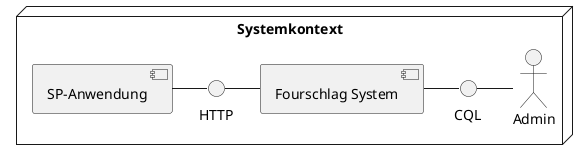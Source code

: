 @startuml

node "Systemkontext" {

    [Fourschlag System]
    [SP-Anwendung]
    actor Admin
    interface CQL
    interface HTTP
}

    CQL - [Admin]
    HTTP - [Fourschlag System]
    [Fourschlag System] - CQL
    [SP-Anwendung] - HTTP

@enduml